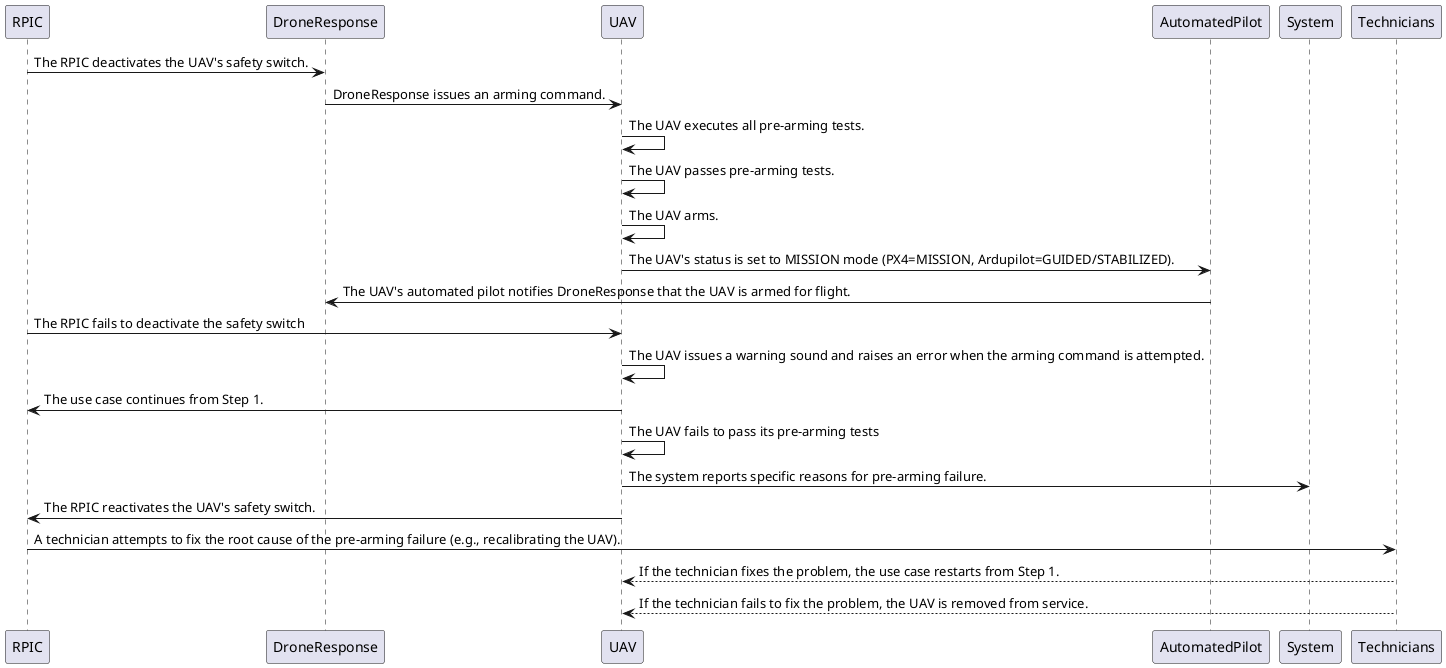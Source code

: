 @startuml "Activate and Arm Use Case"

RPIC -> DroneResponse: The RPIC deactivates the UAV's safety switch.
DroneResponse -> UAV: DroneResponse issues an arming command.
UAV -> UAV: The UAV executes all pre-arming tests.
UAV -> UAV: The UAV passes pre-arming tests.
UAV -> UAV: The UAV arms.
UAV -> AutomatedPilot: The UAV's status is set to MISSION mode (PX4=MISSION, Ardupilot=GUIDED/STABILIZED).
AutomatedPilot -> DroneResponse: The UAV's automated pilot notifies DroneResponse that the UAV is armed for flight.

RPIC -> UAV: The RPIC fails to deactivate the safety switch
UAV -> UAV: The UAV issues a warning sound and raises an error when the arming command is attempted.
UAV -> RPIC: The use case continues from Step 1.

UAV -> UAV: The UAV fails to pass its pre-arming tests
UAV -> System: The system reports specific reasons for pre-arming failure.
UAV -> RPIC: The RPIC reactivates the UAV's safety switch.
RPIC -> Technicians: A technician attempts to fix the root cause of the pre-arming failure (e.g., recalibrating the UAV).
Technicians --> UAV: If the technician fixes the problem, the use case restarts from Step 1.
Technicians --> UAV: If the technician fails to fix the problem, the UAV is removed from service.

@enduml
